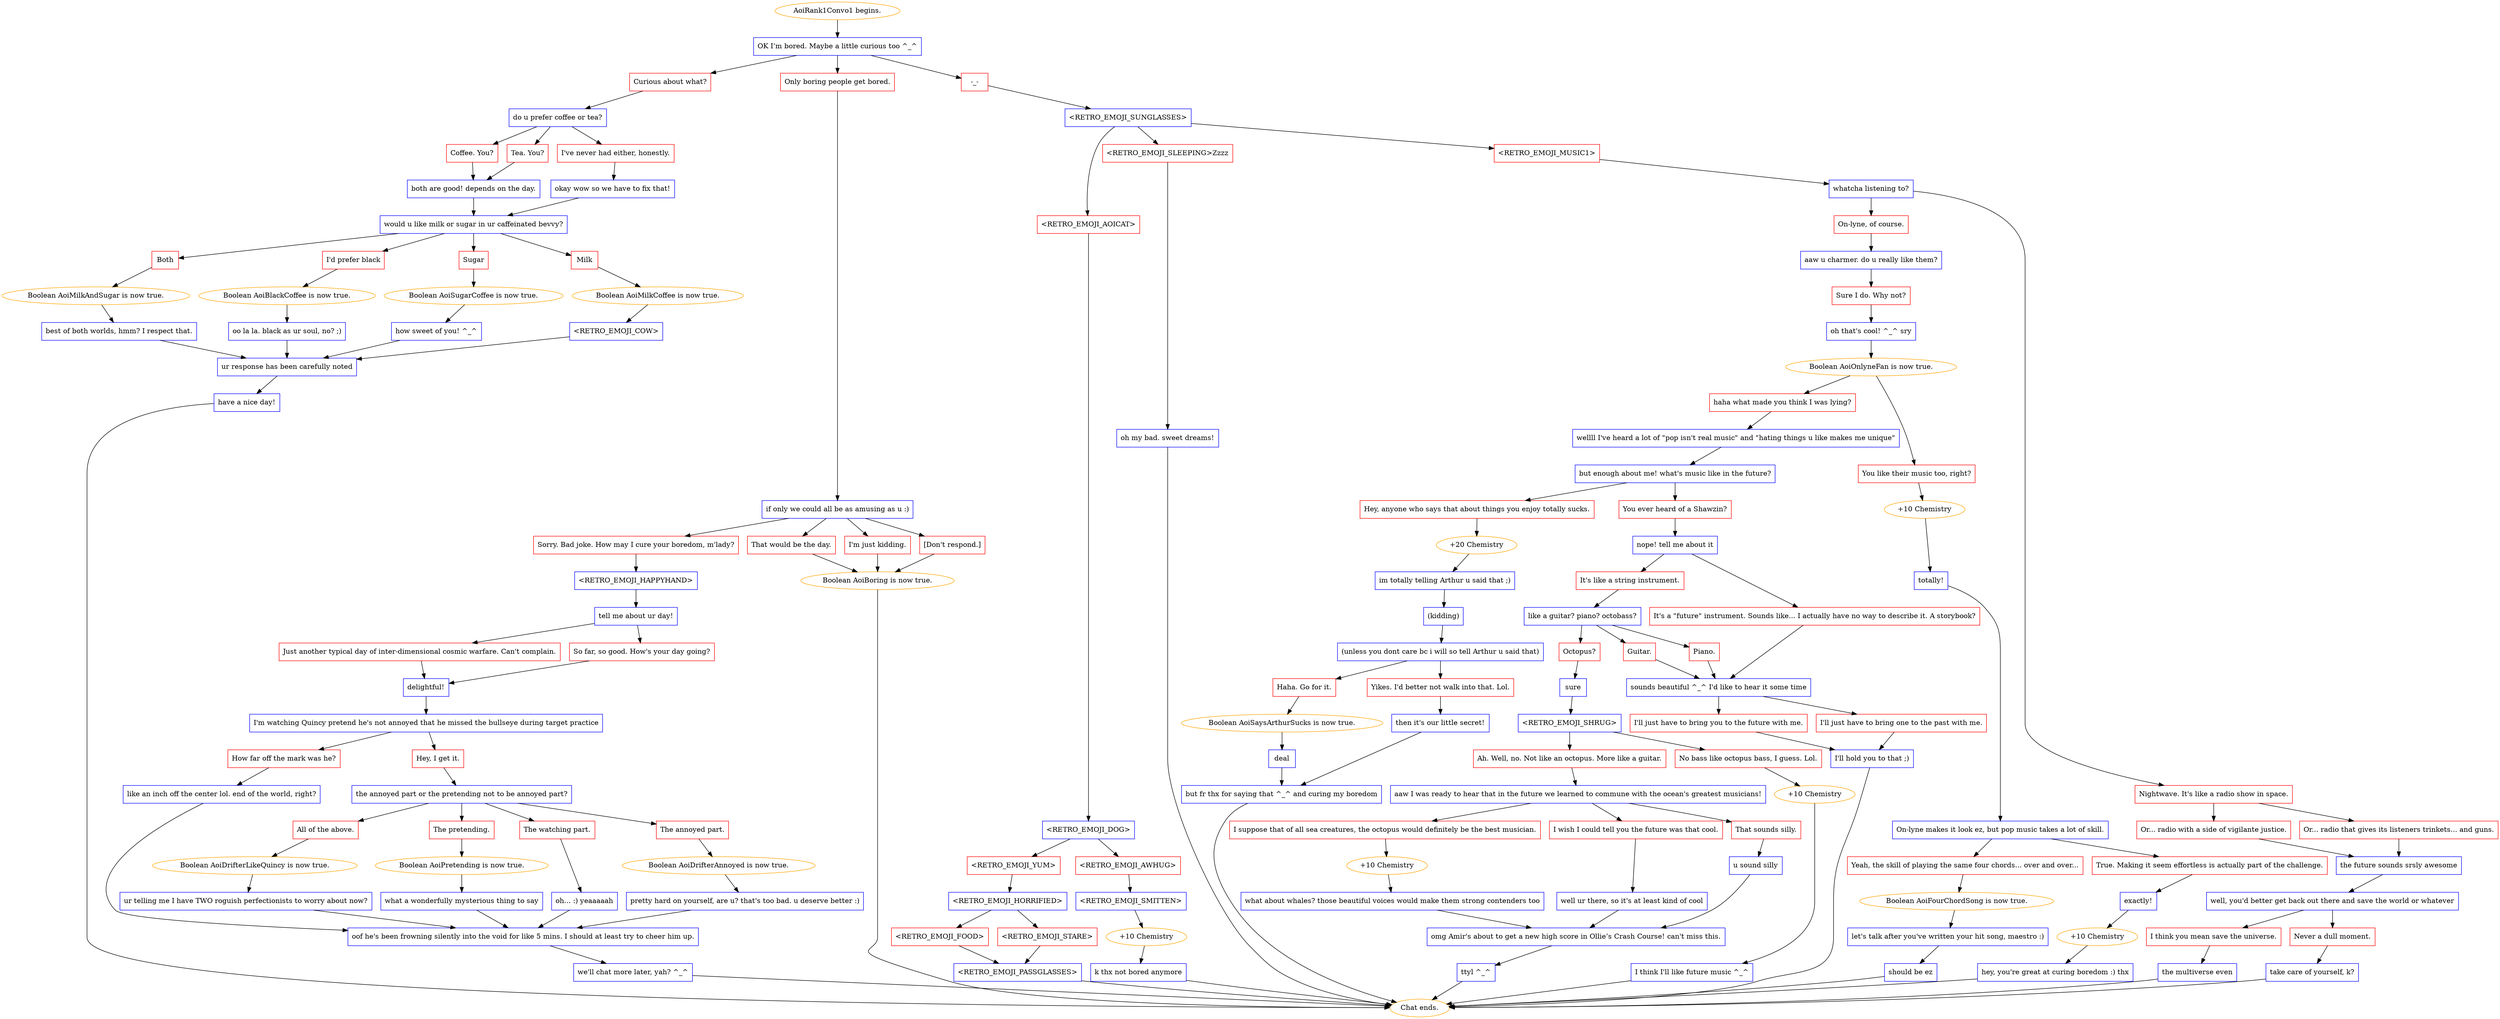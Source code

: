 digraph {
	"AoiRank1Convo1 begins." [color=orange];
		"AoiRank1Convo1 begins." -> 5;
	5 [label="OK I’m bored. Maybe a little curious too ^_^",shape=box,color=blue];
		5 -> 6;
		5 -> 7;
		5 -> 8;
	6 [label="Curious about what?",shape=box,color=red];
		6 -> 9;
	7 [label="Only boring people get bored.",shape=box,color=red];
		7 -> 10;
	8 [label="-_-",shape=box,color=red];
		8 -> 11;
	9 [label="do u prefer coffee or tea?",shape=box,color=blue];
		9 -> 12;
		9 -> 13;
		9 -> 14;
	10 [label="if only we could all be as amusing as u :)",shape=box,color=blue];
		10 -> 20;
		10 -> 17;
		10 -> 18;
		10 -> 19;
	11 [label="<RETRO_EMOJI_SUNGLASSES>",shape=box,color=blue];
		11 -> 25;
		11 -> 26;
		11 -> 27;
	12 [label="Coffee. You?",shape=box,color=red];
		12 -> 15;
	13 [label="Tea. You?",shape=box,color=red];
		13 -> 15;
	14 [label="I've never had either, honestly.",shape=box,color=red];
		14 -> 16;
	20 [label="Sorry. Bad joke. How may I cure your boredom, m'lady?",shape=box,color=red];
		20 -> 23;
	17 [label="That would be the day.",shape=box,color=red];
		17 -> "/EE/Types/Engine/SetBooleanDialogueNode:AoiBoring:Chat ends.";
	18 [label="I'm just kidding.",shape=box,color=red];
		18 -> "/EE/Types/Engine/SetBooleanDialogueNode:AoiBoring:Chat ends.";
	19 [label="[Don't respond.]",shape=box,color=red];
		19 -> "/EE/Types/Engine/SetBooleanDialogueNode:AoiBoring:Chat ends.";
	25 [label="<RETRO_EMOJI_AOICAT>",shape=box,color=red];
		25 -> 28;
	26 [label="<RETRO_EMOJI_SLEEPING>Zzzz",shape=box,color=red];
		26 -> 29;
	27 [label="<RETRO_EMOJI_MUSIC1>",shape=box,color=red];
		27 -> 30;
	15 [label="both are good! depends on the day.",shape=box,color=blue];
		15 -> 36;
	16 [label="okay wow so we have to fix that!",shape=box,color=blue];
		16 -> 36;
	23 [label="<RETRO_EMOJI_HAPPYHAND>",shape=box,color=blue];
		23 -> 24;
	"/EE/Types/Engine/SetBooleanDialogueNode:AoiBoring:Chat ends." [label="Boolean AoiBoring is now true.",color=orange];
		"/EE/Types/Engine/SetBooleanDialogueNode:AoiBoring:Chat ends." -> "Chat ends.";
	28 [label="<RETRO_EMOJI_DOG>",shape=box,color=blue];
		28 -> 32;
		28 -> 33;
	29 [label="oh my bad. sweet dreams!",shape=box,color=blue];
		29 -> "Chat ends.";
	30 [label="whatcha listening to?",shape=box,color=blue];
		30 -> 34;
		30 -> 35;
	36 [label="would u like milk or sugar in ur caffeinated bevvy?",shape=box,color=blue];
		36 -> 42;
		36 -> 43;
		36 -> 44;
		36 -> 45;
	24 [label="tell me about ur day!",shape=box,color=blue];
		24 -> 57;
		24 -> 58;
	"Chat ends." [color=orange];
	32 [label="<RETRO_EMOJI_YUM>",shape=box,color=red];
		32 -> 37;
	33 [label="<RETRO_EMOJI_AWHUG>",shape=box,color=red];
		33 -> 38;
	34 [label="On-lyne, of course.",shape=box,color=red];
		34 -> 39;
	35 [label="Nightwave. It's like a radio show in space.",shape=box,color=red];
		35 -> 40;
		35 -> 41;
	42 [label="Both",shape=box,color=red];
		42 -> "/EE/Types/Engine/SetBooleanDialogueNode:AoiMilkAndSugar:50";
	43 [label="I'd prefer black",shape=box,color=red];
		43 -> "/EE/Types/Engine/SetBooleanDialogueNode:AoiBlackCoffee:51";
	44 [label="Sugar",shape=box,color=red];
		44 -> "/EE/Types/Engine/SetBooleanDialogueNode:AoiSugarCoffee:52";
	45 [label="Milk",shape=box,color=red];
		45 -> "/EE/Types/Engine/SetBooleanDialogueNode:AoiMilkCoffee:53";
	57 [label="Just another typical day of inter-dimensional cosmic warfare. Can't complain.",shape=box,color=red];
		57 -> 59;
	58 [label="So far, so good. How's your day going?",shape=box,color=red];
		58 -> 59;
	37 [label="<RETRO_EMOJI_HORRIFIED>",shape=box,color=blue];
		37 -> 61;
		37 -> 62;
	38 [label="<RETRO_EMOJI_SMITTEN>",shape=box,color=blue];
		38 -> 65;
	39 [label="aaw u charmer. do u really like them?",shape=box,color=blue];
		39 -> 69;
	40 [label="Or... radio with a side of vigilante justice.",shape=box,color=red];
		40 -> 892;
	41 [label="Or... radio that gives its listeners trinkets... and guns.",shape=box,color=red];
		41 -> 892;
	"/EE/Types/Engine/SetBooleanDialogueNode:AoiMilkAndSugar:50" [label="Boolean AoiMilkAndSugar is now true.",color=orange];
		"/EE/Types/Engine/SetBooleanDialogueNode:AoiMilkAndSugar:50" -> 50;
	"/EE/Types/Engine/SetBooleanDialogueNode:AoiBlackCoffee:51" [label="Boolean AoiBlackCoffee is now true.",color=orange];
		"/EE/Types/Engine/SetBooleanDialogueNode:AoiBlackCoffee:51" -> 51;
	"/EE/Types/Engine/SetBooleanDialogueNode:AoiSugarCoffee:52" [label="Boolean AoiSugarCoffee is now true.",color=orange];
		"/EE/Types/Engine/SetBooleanDialogueNode:AoiSugarCoffee:52" -> 52;
	"/EE/Types/Engine/SetBooleanDialogueNode:AoiMilkCoffee:53" [label="Boolean AoiMilkCoffee is now true.",color=orange];
		"/EE/Types/Engine/SetBooleanDialogueNode:AoiMilkCoffee:53" -> 53;
	59 [label="delightful!",shape=box,color=blue];
		59 -> 60;
	61 [label="<RETRO_EMOJI_FOOD>",shape=box,color=red];
		61 -> 63;
	62 [label="<RETRO_EMOJI_STARE>",shape=box,color=red];
		62 -> 63;
	65 [label="+10 Chemistry",color=orange];
		65 -> 66;
	69 [label="Sure I do. Why not?",shape=box,color=red];
		69 -> 68;
	892 [label="the future sounds srsly awesome",shape=box,color=blue];
		892 -> 893;
	50 [label="best of both worlds, hmm? I respect that.",shape=box,color=blue];
		50 -> 54;
	51 [label="oo la la. black as ur soul, no? ;)",shape=box,color=blue];
		51 -> 54;
	52 [label="how sweet of you! ^_^",shape=box,color=blue];
		52 -> 54;
	53 [label="<RETRO_EMOJI_COW>",shape=box,color=blue];
		53 -> 54;
	60 [label="I'm watching Quincy pretend he's not annoyed that he missed the bullseye during target practice",shape=box,color=blue];
		60 -> 73;
		60 -> 74;
	63 [label="<RETRO_EMOJI_PASSGLASSES>",shape=box,color=blue];
		63 -> "Chat ends.";
	66 [label="k thx not bored anymore",shape=box,color=blue];
		66 -> "Chat ends.";
	68 [label="oh that's cool! ^_^ sry",shape=box,color=blue];
		68 -> "/EE/Types/Engine/SetBooleanDialogueNode:AoiOnlyneFan:71:72";
	893 [label="well, you'd better get back out there and save the world or whatever",shape=box,color=blue];
		893 -> 894;
		893 -> 895;
	54 [label="ur response has been carefully noted",shape=box,color=blue];
		54 -> 55;
	73 [label="How far off the mark was he?",shape=box,color=red];
		73 -> 75;
	74 [label="Hey, I get it.",shape=box,color=red];
		74 -> 76;
	"/EE/Types/Engine/SetBooleanDialogueNode:AoiOnlyneFan:71:72" [label="Boolean AoiOnlyneFan is now true.",color=orange];
		"/EE/Types/Engine/SetBooleanDialogueNode:AoiOnlyneFan:71:72" -> 71;
		"/EE/Types/Engine/SetBooleanDialogueNode:AoiOnlyneFan:71:72" -> 72;
	894 [label="I think you mean save the universe.",shape=box,color=red];
		894 -> 896;
	895 [label="Never a dull moment.",shape=box,color=red];
		895 -> 897;
	55 [label="have a nice day!",shape=box,color=blue];
		55 -> "Chat ends.";
	75 [label="like an inch off the center lol. end of the world, right?",shape=box,color=blue];
		75 -> 88;
	76 [label="the annoyed part or the pretending not to be annoyed part?",shape=box,color=blue];
		76 -> 77;
		76 -> 78;
		76 -> 79;
		76 -> 80;
	71 [label="haha what made you think I was lying?",shape=box,color=red];
		71 -> 91;
	72 [label="You like their music too, right?",shape=box,color=red];
		72 -> 901;
	896 [label="the multiverse even",shape=box,color=blue];
		896 -> "Chat ends.";
	897 [label="take care of yourself, k?",shape=box,color=blue];
		897 -> "Chat ends.";
	88 [label="oof he's been frowning silently into the void for like 5 mins. I should at least try to cheer him up.",shape=box,color=blue];
		88 -> 89;
	77 [label="All of the above.",shape=box,color=red];
		77 -> "/EE/Types/Engine/SetBooleanDialogueNode:AoiDrifterLikeQuincy:84";
	78 [label="The pretending.",shape=box,color=red];
		78 -> "/EE/Types/Engine/SetBooleanDialogueNode:AoiPretending:85";
	79 [label="The watching part.",shape=box,color=red];
		79 -> 86;
	80 [label="The annoyed part.",shape=box,color=red];
		80 -> "/EE/Types/Engine/SetBooleanDialogueNode:AoiDrifterAnnoyed:87";
	91 [label="wellll I've heard a lot of \"pop isn't real music\" and \"hating things u like makes me unique\"",shape=box,color=blue];
		91 -> 92;
	901 [label="+10 Chemistry",color=orange];
		901 -> 900;
	89 [label="we'll chat more later, yah? ^_^",shape=box,color=blue];
		89 -> "Chat ends.";
	"/EE/Types/Engine/SetBooleanDialogueNode:AoiDrifterLikeQuincy:84" [label="Boolean AoiDrifterLikeQuincy is now true.",color=orange];
		"/EE/Types/Engine/SetBooleanDialogueNode:AoiDrifterLikeQuincy:84" -> 84;
	"/EE/Types/Engine/SetBooleanDialogueNode:AoiPretending:85" [label="Boolean AoiPretending is now true.",color=orange];
		"/EE/Types/Engine/SetBooleanDialogueNode:AoiPretending:85" -> 85;
	86 [label="oh... :) yeaaaaah",shape=box,color=blue];
		86 -> 88;
	"/EE/Types/Engine/SetBooleanDialogueNode:AoiDrifterAnnoyed:87" [label="Boolean AoiDrifterAnnoyed is now true.",color=orange];
		"/EE/Types/Engine/SetBooleanDialogueNode:AoiDrifterAnnoyed:87" -> 87;
	92 [label="but enough about me! what's music like in the future?",shape=box,color=blue];
		92 -> 94;
		92 -> 95;
	900 [label="totally!",shape=box,color=blue];
		900 -> 902;
	84 [label="ur telling me I have TWO roguish perfectionists to worry about now?",shape=box,color=blue];
		84 -> 88;
	85 [label="what a wonderfully mysterious thing to say",shape=box,color=blue];
		85 -> 88;
	87 [label="pretty hard on yourself, are u? that's too bad. u deserve better :)",shape=box,color=blue];
		87 -> 88;
	94 [label="Hey, anyone who says that about things you enjoy totally sucks.",shape=box,color=red];
		94 -> 97;
	95 [label="You ever heard of a Shawzin?",shape=box,color=red];
		95 -> 96;
	902 [label="On-lyne makes it look ez, but pop music takes a lot of skill.",shape=box,color=blue];
		902 -> 903;
		902 -> 904;
	97 [label="+20 Chemistry",color=orange];
		97 -> 93;
	96 [label="nope! tell me about it",shape=box,color=blue];
		96 -> 98;
		96 -> 99;
	903 [label="Yeah, the skill of playing the same four chords... over and over...",shape=box,color=red];
		903 -> "/EE/Types/Engine/SetBooleanDialogueNode:AoiFourChordSong:907";
	904 [label="True. Making it seem effortless is actually part of the challenge.",shape=box,color=red];
		904 -> 905;
	93 [label="im totally telling Arthur u said that ;)",shape=box,color=blue];
		93 -> 100;
	98 [label="It's like a string instrument.",shape=box,color=red];
		98 -> 109;
	99 [label="It's a \"future\" instrument. Sounds like... I actually have no way to describe it. A storybook?",shape=box,color=red];
		99 -> 113;
	"/EE/Types/Engine/SetBooleanDialogueNode:AoiFourChordSong:907" [label="Boolean AoiFourChordSong is now true.",color=orange];
		"/EE/Types/Engine/SetBooleanDialogueNode:AoiFourChordSong:907" -> 907;
	905 [label="exactly!",shape=box,color=blue];
		905 -> 910;
	100 [label="(kidding)",shape=box,color=blue];
		100 -> 101;
	109 [label="like a guitar? piano? octobass?",shape=box,color=blue];
		109 -> 110;
		109 -> 111;
		109 -> 112;
	113 [label="sounds beautiful ^_^ I'd like to hear it some time",shape=box,color=blue];
		113 -> 116;
		113 -> 117;
	907 [label="let's talk after you've written your hit song, maestro :)",shape=box,color=blue];
		907 -> 908;
	910 [label="+10 Chemistry",color=orange];
		910 -> 911;
	101 [label="(unless you dont care bc i will so tell Arthur u said that)",shape=box,color=blue];
		101 -> 102;
		101 -> 103;
	110 [label="Octopus?",shape=box,color=red];
		110 -> 114;
	111 [label="Guitar.",shape=box,color=red];
		111 -> 113;
	112 [label="Piano.",shape=box,color=red];
		112 -> 113;
	116 [label="I'll just have to bring you to the future with me.",shape=box,color=red];
		116 -> 118;
	117 [label="I'll just have to bring one to the past with me.",shape=box,color=red];
		117 -> 118;
	908 [label="should be ez",shape=box,color=blue];
		908 -> "Chat ends.";
	911 [label="hey, you're great at curing boredom :) thx",shape=box,color=blue];
		911 -> "Chat ends.";
	102 [label="Haha. Go for it.",shape=box,color=red];
		102 -> "/EE/Types/Engine/SetBooleanDialogueNode:AoiSaysArthurSucks:105";
	103 [label="Yikes. I'd better not walk into that. Lol.",shape=box,color=red];
		103 -> 106;
	114 [label="sure",shape=box,color=blue];
		114 -> 115;
	118 [label="I'll hold you to that ;)",shape=box,color=blue];
		118 -> "Chat ends.";
	"/EE/Types/Engine/SetBooleanDialogueNode:AoiSaysArthurSucks:105" [label="Boolean AoiSaysArthurSucks is now true.",color=orange];
		"/EE/Types/Engine/SetBooleanDialogueNode:AoiSaysArthurSucks:105" -> 105;
	106 [label="then it's our little secret!",shape=box,color=blue];
		106 -> 107;
	115 [label="<RETRO_EMOJI_SHRUG>",shape=box,color=blue];
		115 -> 120;
		115 -> 121;
	105 [label="deal",shape=box,color=blue];
		105 -> 107;
	107 [label="but fr thx for saying that ^_^ and curing my boredom",shape=box,color=blue];
		107 -> "Chat ends.";
	120 [label="Ah. Well, no. Not like an octopus. More like a guitar.",shape=box,color=red];
		120 -> 122;
	121 [label="No bass like octopus bass, I guess. Lol.",shape=box,color=red];
		121 -> 124;
	122 [label="aaw I was ready to hear that in the future we learned to commune with the ocean's greatest musicians!",shape=box,color=blue];
		122 -> 126;
		122 -> 128;
		122 -> 127;
	124 [label="+10 Chemistry",color=orange];
		124 -> 123;
	126 [label="I suppose that of all sea creatures, the octopus would definitely be the best musician.",shape=box,color=red];
		126 -> 132;
	128 [label="I wish I could tell you the future was that cool.",shape=box,color=red];
		128 -> 130;
	127 [label="That sounds silly.",shape=box,color=red];
		127 -> 131;
	123 [label="I think I'll like future music ^_^",shape=box,color=blue];
		123 -> "Chat ends.";
	132 [label="+10 Chemistry",color=orange];
		132 -> 129;
	130 [label="well ur there, so it's at least kind of cool",shape=box,color=blue];
		130 -> 133;
	131 [label="u sound silly",shape=box,color=blue];
		131 -> 133;
	129 [label="what about whales? those beautiful voices would make them strong contenders too",shape=box,color=blue];
		129 -> 133;
	133 [label="omg Amir's about to get a new high score in Ollie’s Crash Course! can't miss this.",shape=box,color=blue];
		133 -> 134;
	134 [label="ttyl ^_^",shape=box,color=blue];
		134 -> "Chat ends.";
}